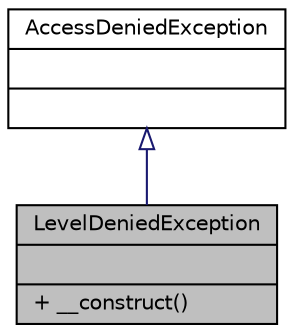 digraph "LevelDeniedException"
{
 // LATEX_PDF_SIZE
  bgcolor="transparent";
  edge [fontname="Helvetica",fontsize="10",labelfontname="Helvetica",labelfontsize="10"];
  node [fontname="Helvetica",fontsize="10",shape=record];
  Node1 [label="{LevelDeniedException\n||+ __construct()\l}",height=0.2,width=0.4,color="black", fillcolor="grey75", style="filled", fontcolor="black",tooltip="Excepciones para niveles de acceso denegados."];
  Node2 -> Node1 [dir="back",color="midnightblue",fontsize="10",style="solid",arrowtail="onormal",fontname="Helvetica"];
  Node2 [label="{AccessDeniedException\n||}",height=0.2,width=0.4,color="black",URL="$d4/d45/classApp_1_1Roles_1_1Exceptions_1_1AccessDeniedException.html",tooltip="Excepciones para accesos denegados."];
}
